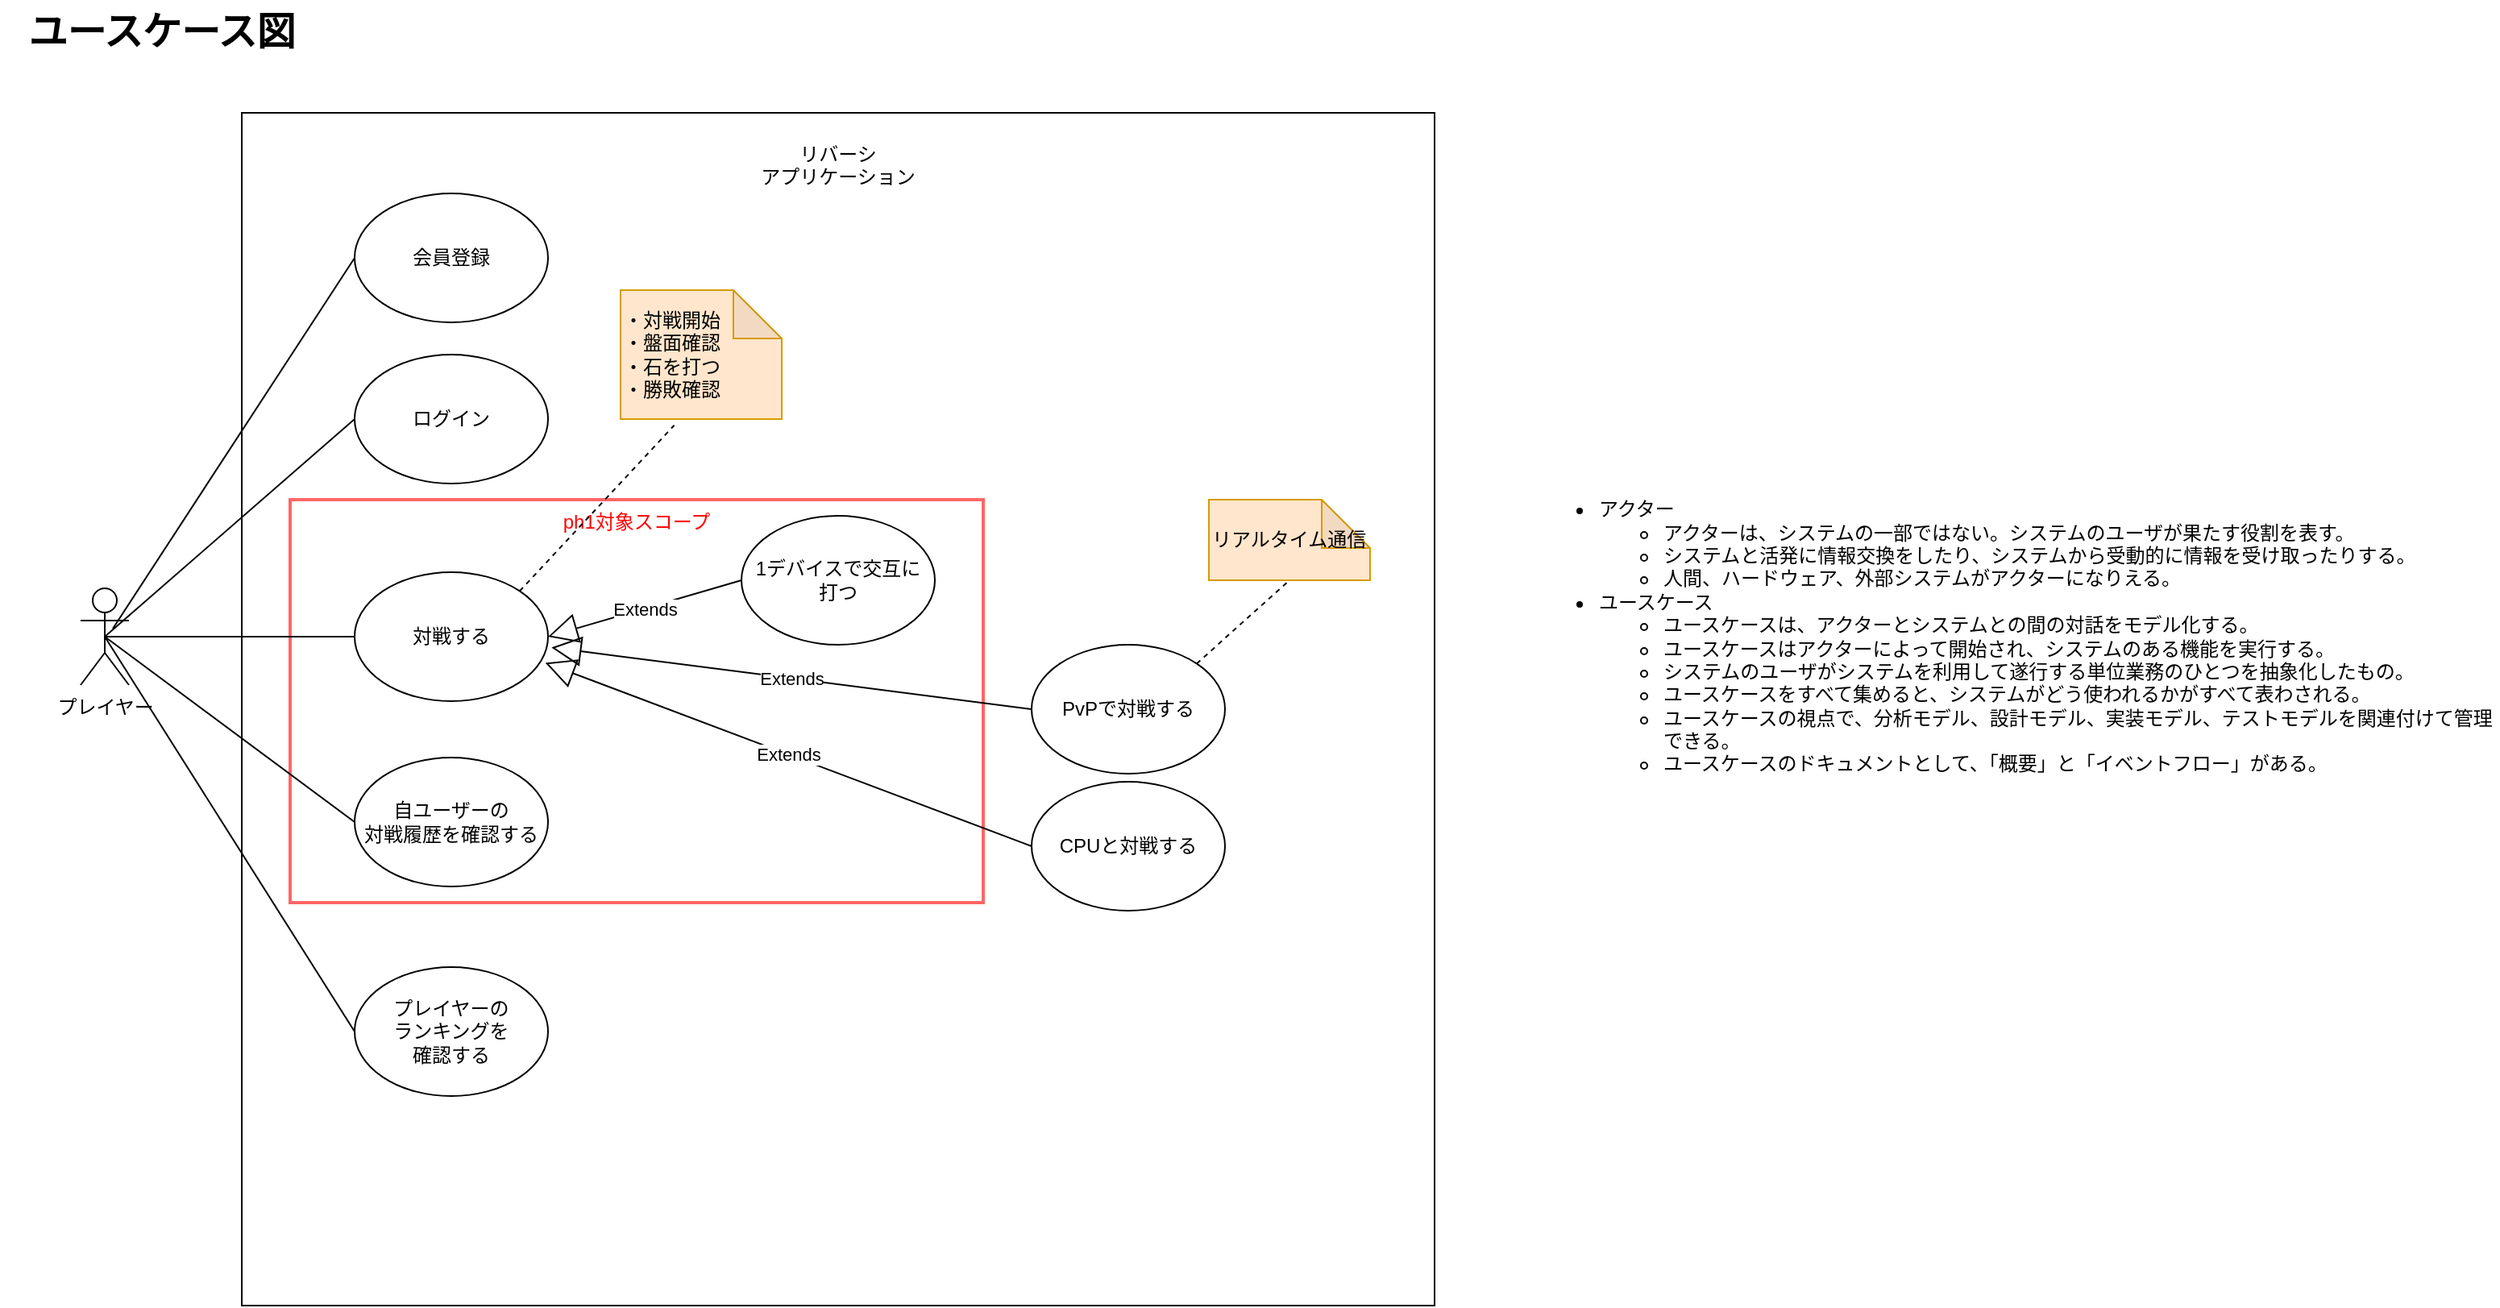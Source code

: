 <mxfile>
    <diagram id="v2YCrG8gAtOzI71ORK04" name="ページ1">
        <mxGraphModel dx="1793" dy="1337" grid="1" gridSize="10" guides="1" tooltips="1" connect="1" arrows="1" fold="1" page="1" pageScale="1" pageWidth="827" pageHeight="1169" math="0" shadow="0">
            <root>
                <mxCell id="0"/>
                <mxCell id="1" parent="0"/>
                <mxCell id="23" value="&lt;font color=&quot;#ff0000&quot;&gt;ph1対象スコープ&lt;/font&gt;" style="rounded=0;whiteSpace=wrap;html=1;fontSize=12;fillColor=none;strokeColor=#FF6666;strokeWidth=2;verticalAlign=top;" vertex="1" parent="1">
                    <mxGeometry x="190" y="330" width="430" height="250" as="geometry"/>
                </mxCell>
                <mxCell id="2" value="&lt;p style=&quot;line-height: 120%;&quot;&gt;&lt;/p&gt;&lt;div style=&quot;&quot;&gt;リバーシ&lt;br&gt;アプリケーション&lt;/div&gt;&lt;p&gt;&lt;/p&gt;" style="whiteSpace=wrap;html=1;aspect=fixed;fillColor=none;align=center;verticalAlign=top;" vertex="1" parent="1">
                    <mxGeometry x="160" y="90" width="740" height="740" as="geometry"/>
                </mxCell>
                <mxCell id="3" value="プレイヤー" style="shape=umlActor;verticalLabelPosition=bottom;verticalAlign=top;html=1;outlineConnect=0;fillColor=none;" vertex="1" parent="1">
                    <mxGeometry x="60" y="385" width="30" height="60" as="geometry"/>
                </mxCell>
                <mxCell id="4" value="ユースケース図" style="text;strokeColor=none;fillColor=none;html=1;fontSize=24;fontStyle=1;verticalAlign=middle;align=center;" vertex="1" parent="1">
                    <mxGeometry x="10" y="20" width="200" height="40" as="geometry"/>
                </mxCell>
                <mxCell id="7" value="対戦する" style="ellipse;whiteSpace=wrap;html=1;fontSize=12;fillColor=none;" vertex="1" parent="1">
                    <mxGeometry x="230" y="375" width="120" height="80" as="geometry"/>
                </mxCell>
                <mxCell id="8" value="" style="endArrow=none;html=1;fontSize=12;exitX=0.5;exitY=0.5;exitDx=0;exitDy=0;exitPerimeter=0;entryX=0;entryY=0.5;entryDx=0;entryDy=0;" edge="1" parent="1" source="3" target="7">
                    <mxGeometry width="50" height="50" relative="1" as="geometry">
                        <mxPoint x="420" y="380" as="sourcePoint"/>
                        <mxPoint x="470" y="330" as="targetPoint"/>
                    </mxGeometry>
                </mxCell>
                <mxCell id="9" value="・対戦開始&lt;br&gt;・盤面確認&lt;br&gt;・石を打つ&lt;br&gt;・勝敗確認" style="shape=note;whiteSpace=wrap;html=1;backgroundOutline=1;darkOpacity=0.05;fontSize=12;fillColor=#ffe6cc;align=left;strokeColor=#d79b00;" vertex="1" parent="1">
                    <mxGeometry x="395" y="200" width="100" height="80" as="geometry"/>
                </mxCell>
                <mxCell id="10" value="" style="endArrow=none;dashed=1;html=1;fontSize=12;exitX=1;exitY=0;exitDx=0;exitDy=0;entryX=0.333;entryY=1.048;entryDx=0;entryDy=0;entryPerimeter=0;" edge="1" parent="1" source="7" target="9">
                    <mxGeometry width="50" height="50" relative="1" as="geometry">
                        <mxPoint x="420" y="400" as="sourcePoint"/>
                        <mxPoint x="470" y="350" as="targetPoint"/>
                    </mxGeometry>
                </mxCell>
                <mxCell id="11" value="自ユーザーの&lt;br&gt;対戦履歴を確認する" style="ellipse;whiteSpace=wrap;html=1;fontSize=12;fillColor=none;" vertex="1" parent="1">
                    <mxGeometry x="230" y="490" width="120" height="80" as="geometry"/>
                </mxCell>
                <mxCell id="12" value="" style="endArrow=none;html=1;fontSize=12;exitX=0.5;exitY=0.5;exitDx=0;exitDy=0;exitPerimeter=0;entryX=0;entryY=0.5;entryDx=0;entryDy=0;" edge="1" parent="1" source="3" target="11">
                    <mxGeometry width="50" height="50" relative="1" as="geometry">
                        <mxPoint x="420" y="440" as="sourcePoint"/>
                        <mxPoint x="470" y="390" as="targetPoint"/>
                    </mxGeometry>
                </mxCell>
                <mxCell id="13" value="1デバイスで交互に&lt;br&gt;打つ" style="ellipse;whiteSpace=wrap;html=1;fontSize=12;fillColor=none;" vertex="1" parent="1">
                    <mxGeometry x="470" y="340" width="120" height="80" as="geometry"/>
                </mxCell>
                <mxCell id="14" value="CPUと対戦する" style="ellipse;whiteSpace=wrap;html=1;fontSize=12;fillColor=none;" vertex="1" parent="1">
                    <mxGeometry x="650" y="505" width="120" height="80" as="geometry"/>
                </mxCell>
                <mxCell id="15" value="PvPで対戦する" style="ellipse;whiteSpace=wrap;html=1;fontSize=12;fillColor=none;" vertex="1" parent="1">
                    <mxGeometry x="650" y="420" width="120" height="80" as="geometry"/>
                </mxCell>
                <mxCell id="16" value="プレイヤーの&lt;br&gt;ランキングを&lt;br&gt;確認する" style="ellipse;whiteSpace=wrap;html=1;fontSize=12;fillColor=none;" vertex="1" parent="1">
                    <mxGeometry x="230" y="620" width="120" height="80" as="geometry"/>
                </mxCell>
                <mxCell id="17" value="" style="endArrow=none;html=1;fontSize=12;exitX=0.5;exitY=0.5;exitDx=0;exitDy=0;exitPerimeter=0;entryX=0;entryY=0.5;entryDx=0;entryDy=0;" edge="1" parent="1" source="3" target="16">
                    <mxGeometry width="50" height="50" relative="1" as="geometry">
                        <mxPoint x="420" y="580" as="sourcePoint"/>
                        <mxPoint x="470" y="530" as="targetPoint"/>
                    </mxGeometry>
                </mxCell>
                <mxCell id="20" value="Extends" style="endArrow=block;endSize=16;endFill=0;html=1;exitX=0;exitY=0.5;exitDx=0;exitDy=0;entryX=1;entryY=0.5;entryDx=0;entryDy=0;" edge="1" parent="1" source="13" target="7">
                    <mxGeometry width="160" relative="1" as="geometry">
                        <mxPoint x="594.711" y="524.773" as="sourcePoint"/>
                        <mxPoint x="385.271" y="345.232" as="targetPoint"/>
                        <Array as="points"/>
                    </mxGeometry>
                </mxCell>
                <mxCell id="21" value="Extends" style="endArrow=block;endSize=16;endFill=0;html=1;entryX=0.986;entryY=0.703;entryDx=0;entryDy=0;exitX=0;exitY=0.5;exitDx=0;exitDy=0;entryPerimeter=0;" edge="1" parent="1" source="14" target="7">
                    <mxGeometry width="160" relative="1" as="geometry">
                        <mxPoint x="498" y="597" as="sourcePoint"/>
                        <mxPoint x="360" y="425" as="targetPoint"/>
                        <Array as="points"/>
                    </mxGeometry>
                </mxCell>
                <mxCell id="22" value="Extends" style="endArrow=block;endSize=16;endFill=0;html=1;exitX=0;exitY=0.5;exitDx=0;exitDy=0;entryX=1.018;entryY=0.584;entryDx=0;entryDy=0;entryPerimeter=0;" edge="1" parent="1" source="15" target="7">
                    <mxGeometry width="160" relative="1" as="geometry">
                        <mxPoint x="507.574" y="606.716" as="sourcePoint"/>
                        <mxPoint x="342.426" y="453.284" as="targetPoint"/>
                        <Array as="points"/>
                    </mxGeometry>
                </mxCell>
                <mxCell id="24" value="会員登録" style="ellipse;whiteSpace=wrap;html=1;fontSize=12;fillColor=none;" vertex="1" parent="1">
                    <mxGeometry x="230" y="140" width="120" height="80" as="geometry"/>
                </mxCell>
                <mxCell id="26" value="ログイン" style="ellipse;whiteSpace=wrap;html=1;fontSize=12;fillColor=none;" vertex="1" parent="1">
                    <mxGeometry x="230" y="240" width="120" height="80" as="geometry"/>
                </mxCell>
                <mxCell id="27" value="" style="endArrow=none;html=1;fontSize=12;fontColor=#FF0000;entryX=0;entryY=0.5;entryDx=0;entryDy=0;" edge="1" parent="1" target="24">
                    <mxGeometry width="50" height="50" relative="1" as="geometry">
                        <mxPoint x="80" y="410" as="sourcePoint"/>
                        <mxPoint x="210" y="190" as="targetPoint"/>
                    </mxGeometry>
                </mxCell>
                <mxCell id="29" value="" style="endArrow=none;html=1;fontSize=12;fontColor=#FF0000;exitX=0.5;exitY=0.5;exitDx=0;exitDy=0;exitPerimeter=0;" edge="1" parent="1" source="3">
                    <mxGeometry width="50" height="50" relative="1" as="geometry">
                        <mxPoint x="190" y="340" as="sourcePoint"/>
                        <mxPoint x="230" y="280" as="targetPoint"/>
                    </mxGeometry>
                </mxCell>
                <mxCell id="30" value="リアルタイム通信" style="shape=note;whiteSpace=wrap;html=1;backgroundOutline=1;darkOpacity=0.05;fontSize=12;fillColor=#ffe6cc;align=left;strokeColor=#d79b00;" vertex="1" parent="1">
                    <mxGeometry x="760" y="330" width="100" height="50" as="geometry"/>
                </mxCell>
                <mxCell id="31" value="" style="endArrow=none;dashed=1;html=1;fontSize=12;fontColor=#FF0000;entryX=0.5;entryY=1;entryDx=0;entryDy=0;entryPerimeter=0;exitX=1;exitY=0;exitDx=0;exitDy=0;" edge="1" parent="1" source="15" target="30">
                    <mxGeometry width="50" height="50" relative="1" as="geometry">
                        <mxPoint x="570" y="520" as="sourcePoint"/>
                        <mxPoint x="620" y="470" as="targetPoint"/>
                    </mxGeometry>
                </mxCell>
                <mxCell id="36" value="&lt;ul&gt;&lt;li&gt;アクター&lt;/li&gt;&lt;ul&gt;&lt;li&gt;アクターは、システムの一部ではない。システムのユーザが果たす役割を表す。&lt;/li&gt;&lt;li&gt;システムと活発に情報交換をしたり、システムから受動的に情報を受け取ったりする。&lt;/li&gt;&lt;li&gt;人間、ハードウェア、外部システムがアクターになりえる。&lt;/li&gt;&lt;/ul&gt;&lt;li&gt;ユースケース&lt;/li&gt;&lt;ul&gt;&lt;li&gt;ユースケースは、アクターとシステムとの間の対話をモデル化する。&lt;/li&gt;&lt;li&gt;ユースケースはアクターによって開始され、システムのある機能を実行する。&lt;/li&gt;&lt;li&gt;システムのユーザがシステムを利用して遂行する単位業務のひとつを抽象化したもの。&lt;/li&gt;&lt;li&gt;ユースケースをすべて集めると、システムがどう使われるかがすべて表わされる。&lt;/li&gt;&lt;li&gt;ユースケースの視点で、分析モデル、設計モデル、実装モデル、テストモデルを関連付けて管理できる。&lt;/li&gt;&lt;li&gt;ユースケースのドキュメントとして、「概要」と「イベントフロー」がある。&lt;/li&gt;&lt;/ul&gt;&lt;/ul&gt;" style="text;strokeColor=none;fillColor=none;html=1;whiteSpace=wrap;verticalAlign=middle;overflow=hidden;" vertex="1" parent="1">
                    <mxGeometry x="960" y="280" width="600" height="270" as="geometry"/>
                </mxCell>
            </root>
        </mxGraphModel>
    </diagram>
</mxfile>